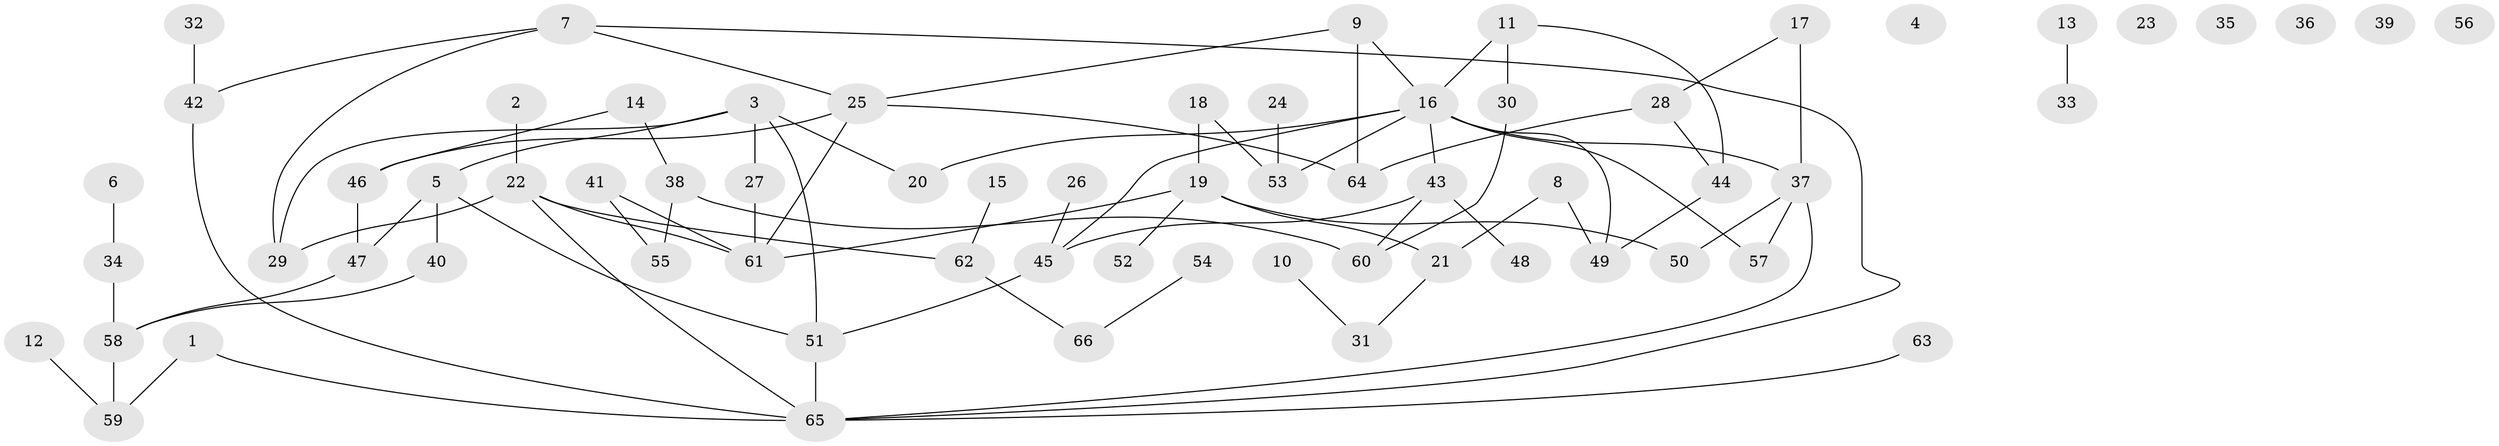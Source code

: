 // coarse degree distribution, {0: 0.18181818181818182, 1: 0.24242424242424243, 6: 0.09090909090909091, 2: 0.15151515151515152, 4: 0.15151515151515152, 3: 0.12121212121212122, 5: 0.030303030303030304, 7: 0.030303030303030304}
// Generated by graph-tools (version 1.1) at 2025/44/03/04/25 21:44:10]
// undirected, 66 vertices, 82 edges
graph export_dot {
graph [start="1"]
  node [color=gray90,style=filled];
  1;
  2;
  3;
  4;
  5;
  6;
  7;
  8;
  9;
  10;
  11;
  12;
  13;
  14;
  15;
  16;
  17;
  18;
  19;
  20;
  21;
  22;
  23;
  24;
  25;
  26;
  27;
  28;
  29;
  30;
  31;
  32;
  33;
  34;
  35;
  36;
  37;
  38;
  39;
  40;
  41;
  42;
  43;
  44;
  45;
  46;
  47;
  48;
  49;
  50;
  51;
  52;
  53;
  54;
  55;
  56;
  57;
  58;
  59;
  60;
  61;
  62;
  63;
  64;
  65;
  66;
  1 -- 59;
  1 -- 65;
  2 -- 22;
  3 -- 5;
  3 -- 20;
  3 -- 27;
  3 -- 29;
  3 -- 51;
  5 -- 40;
  5 -- 47;
  5 -- 51;
  6 -- 34;
  7 -- 25;
  7 -- 29;
  7 -- 42;
  7 -- 65;
  8 -- 21;
  8 -- 49;
  9 -- 16;
  9 -- 25;
  9 -- 64;
  10 -- 31;
  11 -- 16;
  11 -- 30;
  11 -- 44;
  12 -- 59;
  13 -- 33;
  14 -- 38;
  14 -- 46;
  15 -- 62;
  16 -- 20;
  16 -- 37;
  16 -- 43;
  16 -- 45;
  16 -- 49;
  16 -- 53;
  16 -- 57;
  17 -- 28;
  17 -- 37;
  18 -- 19;
  18 -- 53;
  19 -- 21;
  19 -- 50;
  19 -- 52;
  19 -- 61;
  21 -- 31;
  22 -- 29;
  22 -- 61;
  22 -- 62;
  22 -- 65;
  24 -- 53;
  25 -- 46;
  25 -- 61;
  25 -- 64;
  26 -- 45;
  27 -- 61;
  28 -- 44;
  28 -- 64;
  30 -- 60;
  32 -- 42;
  34 -- 58;
  37 -- 50;
  37 -- 57;
  37 -- 65;
  38 -- 55;
  38 -- 60;
  40 -- 58;
  41 -- 55;
  41 -- 61;
  42 -- 65;
  43 -- 45;
  43 -- 48;
  43 -- 60;
  44 -- 49;
  45 -- 51;
  46 -- 47;
  47 -- 58;
  51 -- 65;
  54 -- 66;
  58 -- 59;
  62 -- 66;
  63 -- 65;
}
